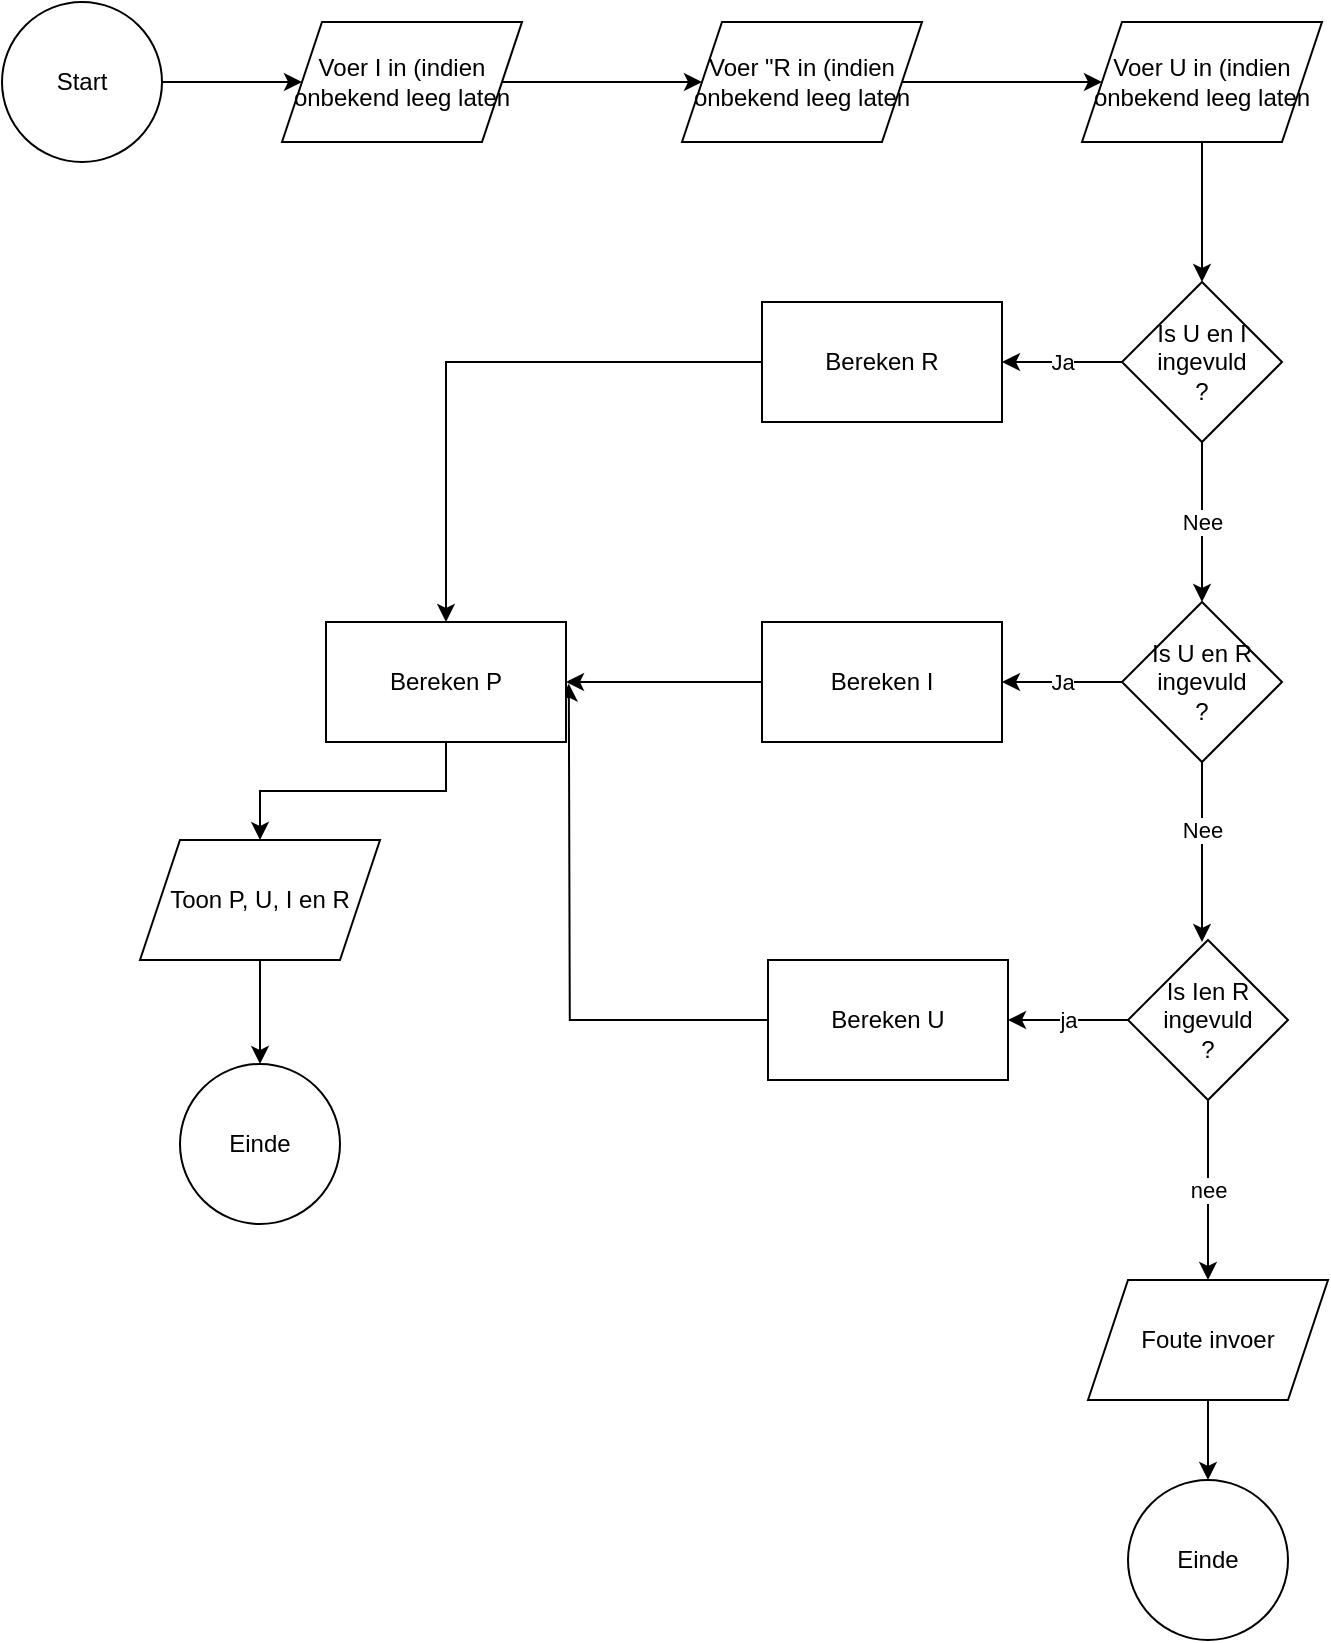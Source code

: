 <mxfile version="20.3.0" type="device"><diagram id="SkccYkL3tpIFymUrJNVT" name="Pagina-1"><mxGraphModel dx="1278" dy="649" grid="0" gridSize="10" guides="1" tooltips="1" connect="1" arrows="1" fold="1" page="1" pageScale="1" pageWidth="827" pageHeight="1169" math="0" shadow="0"><root><mxCell id="0"/><mxCell id="1" parent="0"/><mxCell id="diXPTCqgQhqhFERs0093-3" value="" style="edgeStyle=orthogonalEdgeStyle;rounded=0;orthogonalLoop=1;jettySize=auto;html=1;" edge="1" parent="1" source="diXPTCqgQhqhFERs0093-1" target="diXPTCqgQhqhFERs0093-2"><mxGeometry relative="1" as="geometry"/></mxCell><mxCell id="diXPTCqgQhqhFERs0093-1" value="Start" style="ellipse;whiteSpace=wrap;html=1;aspect=fixed;" vertex="1" parent="1"><mxGeometry x="21" y="36" width="80" height="80" as="geometry"/></mxCell><mxCell id="diXPTCqgQhqhFERs0093-5" value="" style="edgeStyle=orthogonalEdgeStyle;rounded=0;orthogonalLoop=1;jettySize=auto;html=1;" edge="1" parent="1" source="diXPTCqgQhqhFERs0093-2" target="diXPTCqgQhqhFERs0093-4"><mxGeometry relative="1" as="geometry"/></mxCell><mxCell id="diXPTCqgQhqhFERs0093-2" value="Voer I in (indien onbekend leeg laten" style="shape=parallelogram;perimeter=parallelogramPerimeter;whiteSpace=wrap;html=1;fixedSize=1;" vertex="1" parent="1"><mxGeometry x="161" y="46" width="120" height="60" as="geometry"/></mxCell><mxCell id="diXPTCqgQhqhFERs0093-7" value="" style="edgeStyle=orthogonalEdgeStyle;rounded=0;orthogonalLoop=1;jettySize=auto;html=1;" edge="1" parent="1" source="diXPTCqgQhqhFERs0093-4" target="diXPTCqgQhqhFERs0093-6"><mxGeometry relative="1" as="geometry"/></mxCell><mxCell id="diXPTCqgQhqhFERs0093-4" value="Voer &quot;R in (indien onbekend leeg laten" style="shape=parallelogram;perimeter=parallelogramPerimeter;whiteSpace=wrap;html=1;fixedSize=1;" vertex="1" parent="1"><mxGeometry x="361" y="46" width="120" height="60" as="geometry"/></mxCell><mxCell id="diXPTCqgQhqhFERs0093-9" value="" style="edgeStyle=orthogonalEdgeStyle;rounded=0;orthogonalLoop=1;jettySize=auto;html=1;" edge="1" parent="1" source="diXPTCqgQhqhFERs0093-6" target="diXPTCqgQhqhFERs0093-8"><mxGeometry relative="1" as="geometry"/></mxCell><mxCell id="diXPTCqgQhqhFERs0093-6" value="Voer U in (indien onbekend leeg laten" style="shape=parallelogram;perimeter=parallelogramPerimeter;whiteSpace=wrap;html=1;fixedSize=1;" vertex="1" parent="1"><mxGeometry x="561" y="46" width="120" height="60" as="geometry"/></mxCell><mxCell id="diXPTCqgQhqhFERs0093-11" value="Ja" style="edgeStyle=orthogonalEdgeStyle;rounded=0;orthogonalLoop=1;jettySize=auto;html=1;" edge="1" parent="1" source="diXPTCqgQhqhFERs0093-8" target="diXPTCqgQhqhFERs0093-10"><mxGeometry relative="1" as="geometry"/></mxCell><mxCell id="diXPTCqgQhqhFERs0093-13" value="Nee" style="edgeStyle=orthogonalEdgeStyle;rounded=0;orthogonalLoop=1;jettySize=auto;html=1;" edge="1" parent="1" source="diXPTCqgQhqhFERs0093-8" target="diXPTCqgQhqhFERs0093-12"><mxGeometry relative="1" as="geometry"/></mxCell><mxCell id="diXPTCqgQhqhFERs0093-8" value="Is U en I ingevuld&lt;br&gt;?" style="rhombus;whiteSpace=wrap;html=1;" vertex="1" parent="1"><mxGeometry x="581" y="176" width="80" height="80" as="geometry"/></mxCell><mxCell id="diXPTCqgQhqhFERs0093-31" style="edgeStyle=orthogonalEdgeStyle;rounded=0;orthogonalLoop=1;jettySize=auto;html=1;" edge="1" parent="1" source="diXPTCqgQhqhFERs0093-10" target="diXPTCqgQhqhFERs0093-26"><mxGeometry relative="1" as="geometry"/></mxCell><mxCell id="diXPTCqgQhqhFERs0093-10" value="Bereken R" style="whiteSpace=wrap;html=1;" vertex="1" parent="1"><mxGeometry x="401" y="186" width="120" height="60" as="geometry"/></mxCell><mxCell id="diXPTCqgQhqhFERs0093-15" value="Ja" style="edgeStyle=orthogonalEdgeStyle;rounded=0;orthogonalLoop=1;jettySize=auto;html=1;" edge="1" parent="1" source="diXPTCqgQhqhFERs0093-12" target="diXPTCqgQhqhFERs0093-14"><mxGeometry relative="1" as="geometry"/></mxCell><mxCell id="diXPTCqgQhqhFERs0093-17" value="" style="edgeStyle=orthogonalEdgeStyle;rounded=0;orthogonalLoop=1;jettySize=auto;html=1;" edge="1" parent="1" source="diXPTCqgQhqhFERs0093-12"><mxGeometry relative="1" as="geometry"><mxPoint x="621" y="506" as="targetPoint"/></mxGeometry></mxCell><mxCell id="diXPTCqgQhqhFERs0093-18" value="Nee" style="edgeLabel;html=1;align=center;verticalAlign=middle;resizable=0;points=[];" vertex="1" connectable="0" parent="diXPTCqgQhqhFERs0093-17"><mxGeometry x="-0.249" relative="1" as="geometry"><mxPoint as="offset"/></mxGeometry></mxCell><mxCell id="diXPTCqgQhqhFERs0093-12" value="Is U en R ingevuld&lt;br&gt;?" style="rhombus;whiteSpace=wrap;html=1;" vertex="1" parent="1"><mxGeometry x="581" y="336" width="80" height="80" as="geometry"/></mxCell><mxCell id="diXPTCqgQhqhFERs0093-28" value="" style="edgeStyle=orthogonalEdgeStyle;rounded=0;orthogonalLoop=1;jettySize=auto;html=1;" edge="1" parent="1" source="diXPTCqgQhqhFERs0093-14" target="diXPTCqgQhqhFERs0093-26"><mxGeometry relative="1" as="geometry"/></mxCell><mxCell id="diXPTCqgQhqhFERs0093-14" value="Bereken I" style="whiteSpace=wrap;html=1;" vertex="1" parent="1"><mxGeometry x="401" y="346" width="120" height="60" as="geometry"/></mxCell><mxCell id="diXPTCqgQhqhFERs0093-21" value="ja" style="edgeStyle=orthogonalEdgeStyle;rounded=0;orthogonalLoop=1;jettySize=auto;html=1;" edge="1" parent="1" source="diXPTCqgQhqhFERs0093-19" target="diXPTCqgQhqhFERs0093-20"><mxGeometry relative="1" as="geometry"/></mxCell><mxCell id="diXPTCqgQhqhFERs0093-23" value="nee" style="edgeStyle=orthogonalEdgeStyle;rounded=0;orthogonalLoop=1;jettySize=auto;html=1;" edge="1" parent="1" source="diXPTCqgQhqhFERs0093-19" target="diXPTCqgQhqhFERs0093-22"><mxGeometry relative="1" as="geometry"/></mxCell><mxCell id="diXPTCqgQhqhFERs0093-19" value="Is Ien R ingevuld&lt;br&gt;?" style="rhombus;whiteSpace=wrap;html=1;" vertex="1" parent="1"><mxGeometry x="584" y="505" width="80" height="80" as="geometry"/></mxCell><mxCell id="diXPTCqgQhqhFERs0093-30" style="edgeStyle=orthogonalEdgeStyle;rounded=0;orthogonalLoop=1;jettySize=auto;html=1;" edge="1" parent="1" source="diXPTCqgQhqhFERs0093-20"><mxGeometry relative="1" as="geometry"><mxPoint x="304.4" y="376.8" as="targetPoint"/></mxGeometry></mxCell><mxCell id="diXPTCqgQhqhFERs0093-20" value="Bereken U" style="whiteSpace=wrap;html=1;" vertex="1" parent="1"><mxGeometry x="404" y="515" width="120" height="60" as="geometry"/></mxCell><mxCell id="diXPTCqgQhqhFERs0093-25" value="" style="edgeStyle=orthogonalEdgeStyle;rounded=0;orthogonalLoop=1;jettySize=auto;html=1;" edge="1" parent="1" source="diXPTCqgQhqhFERs0093-22" target="diXPTCqgQhqhFERs0093-24"><mxGeometry relative="1" as="geometry"/></mxCell><mxCell id="diXPTCqgQhqhFERs0093-22" value="Foute invoer" style="shape=parallelogram;perimeter=parallelogramPerimeter;whiteSpace=wrap;html=1;fixedSize=1;" vertex="1" parent="1"><mxGeometry x="564" y="675" width="120" height="60" as="geometry"/></mxCell><mxCell id="diXPTCqgQhqhFERs0093-24" value="Einde" style="ellipse;whiteSpace=wrap;html=1;aspect=fixed;" vertex="1" parent="1"><mxGeometry x="584" y="775" width="80" height="80" as="geometry"/></mxCell><mxCell id="diXPTCqgQhqhFERs0093-29" style="edgeStyle=orthogonalEdgeStyle;rounded=0;orthogonalLoop=1;jettySize=auto;html=1;entryX=0.5;entryY=0;entryDx=0;entryDy=0;" edge="1" parent="1" source="diXPTCqgQhqhFERs0093-26" target="diXPTCqgQhqhFERs0093-27"><mxGeometry relative="1" as="geometry"/></mxCell><mxCell id="diXPTCqgQhqhFERs0093-26" value="Bereken P" style="rounded=0;whiteSpace=wrap;html=1;" vertex="1" parent="1"><mxGeometry x="183" y="346" width="120" height="60" as="geometry"/></mxCell><mxCell id="diXPTCqgQhqhFERs0093-33" value="" style="edgeStyle=orthogonalEdgeStyle;rounded=0;orthogonalLoop=1;jettySize=auto;html=1;" edge="1" parent="1" source="diXPTCqgQhqhFERs0093-27" target="diXPTCqgQhqhFERs0093-32"><mxGeometry relative="1" as="geometry"/></mxCell><mxCell id="diXPTCqgQhqhFERs0093-27" value="Toon P, U, I en R" style="shape=parallelogram;perimeter=parallelogramPerimeter;whiteSpace=wrap;html=1;fixedSize=1;" vertex="1" parent="1"><mxGeometry x="90" y="455" width="120" height="60" as="geometry"/></mxCell><mxCell id="diXPTCqgQhqhFERs0093-32" value="Einde" style="ellipse;whiteSpace=wrap;html=1;aspect=fixed;" vertex="1" parent="1"><mxGeometry x="110" y="567" width="80" height="80" as="geometry"/></mxCell></root></mxGraphModel></diagram></mxfile>